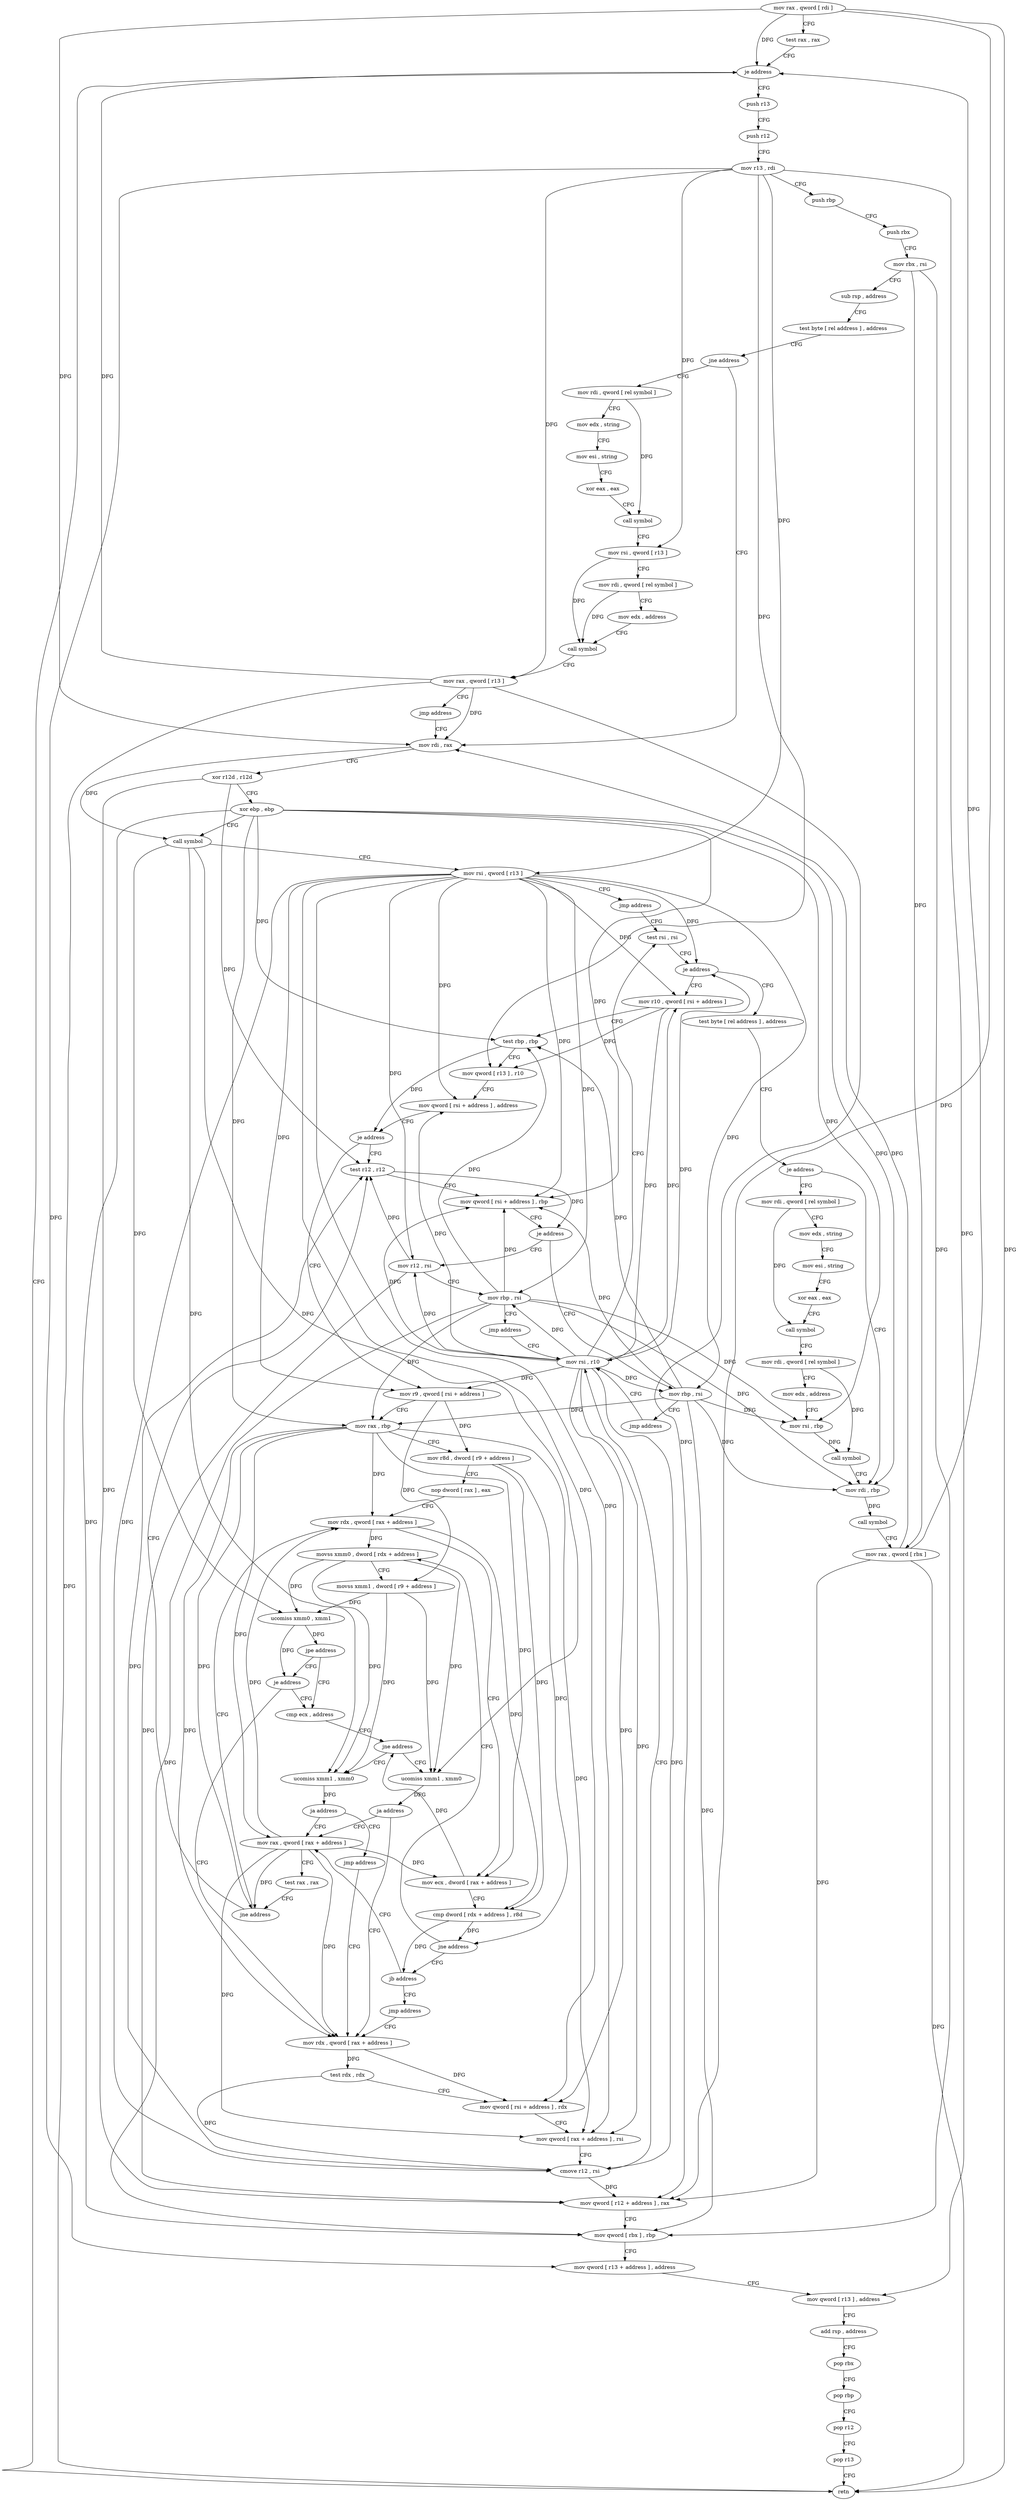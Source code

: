 digraph "func" {
"4225440" [label = "mov rax , qword [ rdi ]" ]
"4225443" [label = "test rax , rax" ]
"4225446" [label = "je address" ]
"4225807" [label = "retn" ]
"4225452" [label = "push r13" ]
"4225454" [label = "push r12" ]
"4225456" [label = "mov r13 , rdi" ]
"4225459" [label = "push rbp" ]
"4225460" [label = "push rbx" ]
"4225461" [label = "mov rbx , rsi" ]
"4225464" [label = "sub rsp , address" ]
"4225468" [label = "test byte [ rel address ] , address" ]
"4225475" [label = "jne address" ]
"4225809" [label = "mov rdi , qword [ rel symbol ]" ]
"4225481" [label = "mov rdi , rax" ]
"4225816" [label = "mov edx , string" ]
"4225821" [label = "mov esi , string" ]
"4225826" [label = "xor eax , eax" ]
"4225828" [label = "call symbol" ]
"4225833" [label = "mov rsi , qword [ r13 ]" ]
"4225837" [label = "mov rdi , qword [ rel symbol ]" ]
"4225844" [label = "mov edx , address" ]
"4225849" [label = "call symbol" ]
"4225854" [label = "mov rax , qword [ r13 ]" ]
"4225858" [label = "jmp address" ]
"4225484" [label = "xor r12d , r12d" ]
"4225487" [label = "xor ebp , ebp" ]
"4225489" [label = "call symbol" ]
"4225494" [label = "mov rsi , qword [ r13 ]" ]
"4225498" [label = "jmp address" ]
"4225535" [label = "test rsi , rsi" ]
"4225538" [label = "je address" ]
"4225706" [label = "test byte [ rel address ] , address" ]
"4225544" [label = "mov r10 , qword [ rsi + address ]" ]
"4225713" [label = "je address" ]
"4225759" [label = "mov rdi , rbp" ]
"4225715" [label = "mov rdi , qword [ rel symbol ]" ]
"4225551" [label = "test rbp , rbp" ]
"4225554" [label = "mov qword [ r13 ] , r10" ]
"4225558" [label = "mov qword [ rsi + address ] , address" ]
"4225569" [label = "je address" ]
"4225652" [label = "test r12 , r12" ]
"4225571" [label = "mov r9 , qword [ rsi + address ]" ]
"4225762" [label = "call symbol" ]
"4225767" [label = "mov rax , qword [ rbx ]" ]
"4225770" [label = "mov qword [ r12 + address ] , rax" ]
"4225778" [label = "mov qword [ rbx ] , rbp" ]
"4225781" [label = "mov qword [ r13 + address ] , address" ]
"4225789" [label = "mov qword [ r13 ] , address" ]
"4225797" [label = "add rsp , address" ]
"4225801" [label = "pop rbx" ]
"4225802" [label = "pop rbp" ]
"4225803" [label = "pop r12" ]
"4225805" [label = "pop r13" ]
"4225722" [label = "mov edx , string" ]
"4225727" [label = "mov esi , string" ]
"4225732" [label = "xor eax , eax" ]
"4225734" [label = "call symbol" ]
"4225739" [label = "mov rdi , qword [ rel symbol ]" ]
"4225746" [label = "mov edx , address" ]
"4225751" [label = "mov rsi , rbp" ]
"4225754" [label = "call symbol" ]
"4225655" [label = "mov qword [ rsi + address ] , rbp" ]
"4225662" [label = "je address" ]
"4225863" [label = "mov r12 , rsi" ]
"4225668" [label = "mov rbp , rsi" ]
"4225578" [label = "mov rax , rbp" ]
"4225581" [label = "mov r8d , dword [ r9 + address ]" ]
"4225585" [label = "nop dword [ rax ] , eax" ]
"4225592" [label = "mov rdx , qword [ rax + address ]" ]
"4225866" [label = "mov rbp , rsi" ]
"4225869" [label = "jmp address" ]
"4225532" [label = "mov rsi , r10" ]
"4225671" [label = "jmp address" ]
"4225680" [label = "jb address" ]
"4225640" [label = "mov rax , qword [ rax + address ]" ]
"4225682" [label = "jmp address" ]
"4225608" [label = "movss xmm0 , dword [ rdx + address ]" ]
"4225613" [label = "movss xmm1 , dword [ r9 + address ]" ]
"4225619" [label = "ucomiss xmm0 , xmm1" ]
"4225622" [label = "jpe address" ]
"4225626" [label = "cmp ecx , address" ]
"4225624" [label = "je address" ]
"4225647" [label = "test rax , rax" ]
"4225650" [label = "jne address" ]
"4225504" [label = "mov rdx , qword [ rax + address ]" ]
"4225629" [label = "jne address" ]
"4225696" [label = "ucomiss xmm1 , xmm0" ]
"4225631" [label = "ucomiss xmm1 , xmm0" ]
"4225599" [label = "mov ecx , dword [ rax + address ]" ]
"4225602" [label = "cmp dword [ rdx + address ] , r8d" ]
"4225606" [label = "jne address" ]
"4225511" [label = "test rdx , rdx" ]
"4225514" [label = "mov qword [ rsi + address ] , rdx" ]
"4225521" [label = "mov qword [ rax + address ] , rsi" ]
"4225528" [label = "cmove r12 , rsi" ]
"4225699" [label = "ja address" ]
"4225701" [label = "jmp address" ]
"4225634" [label = "ja address" ]
"4225440" -> "4225443" [ label = "CFG" ]
"4225440" -> "4225446" [ label = "DFG" ]
"4225440" -> "4225807" [ label = "DFG" ]
"4225440" -> "4225481" [ label = "DFG" ]
"4225440" -> "4225770" [ label = "DFG" ]
"4225443" -> "4225446" [ label = "CFG" ]
"4225446" -> "4225807" [ label = "CFG" ]
"4225446" -> "4225452" [ label = "CFG" ]
"4225452" -> "4225454" [ label = "CFG" ]
"4225454" -> "4225456" [ label = "CFG" ]
"4225456" -> "4225459" [ label = "CFG" ]
"4225456" -> "4225833" [ label = "DFG" ]
"4225456" -> "4225854" [ label = "DFG" ]
"4225456" -> "4225494" [ label = "DFG" ]
"4225456" -> "4225554" [ label = "DFG" ]
"4225456" -> "4225781" [ label = "DFG" ]
"4225456" -> "4225789" [ label = "DFG" ]
"4225459" -> "4225460" [ label = "CFG" ]
"4225460" -> "4225461" [ label = "CFG" ]
"4225461" -> "4225464" [ label = "CFG" ]
"4225461" -> "4225767" [ label = "DFG" ]
"4225461" -> "4225778" [ label = "DFG" ]
"4225464" -> "4225468" [ label = "CFG" ]
"4225468" -> "4225475" [ label = "CFG" ]
"4225475" -> "4225809" [ label = "CFG" ]
"4225475" -> "4225481" [ label = "CFG" ]
"4225809" -> "4225816" [ label = "CFG" ]
"4225809" -> "4225828" [ label = "DFG" ]
"4225481" -> "4225484" [ label = "CFG" ]
"4225481" -> "4225489" [ label = "DFG" ]
"4225816" -> "4225821" [ label = "CFG" ]
"4225821" -> "4225826" [ label = "CFG" ]
"4225826" -> "4225828" [ label = "CFG" ]
"4225828" -> "4225833" [ label = "CFG" ]
"4225833" -> "4225837" [ label = "CFG" ]
"4225833" -> "4225849" [ label = "DFG" ]
"4225837" -> "4225844" [ label = "CFG" ]
"4225837" -> "4225849" [ label = "DFG" ]
"4225844" -> "4225849" [ label = "CFG" ]
"4225849" -> "4225854" [ label = "CFG" ]
"4225854" -> "4225858" [ label = "CFG" ]
"4225854" -> "4225446" [ label = "DFG" ]
"4225854" -> "4225807" [ label = "DFG" ]
"4225854" -> "4225481" [ label = "DFG" ]
"4225854" -> "4225770" [ label = "DFG" ]
"4225858" -> "4225481" [ label = "CFG" ]
"4225484" -> "4225487" [ label = "CFG" ]
"4225484" -> "4225770" [ label = "DFG" ]
"4225484" -> "4225652" [ label = "DFG" ]
"4225487" -> "4225489" [ label = "CFG" ]
"4225487" -> "4225551" [ label = "DFG" ]
"4225487" -> "4225759" [ label = "DFG" ]
"4225487" -> "4225778" [ label = "DFG" ]
"4225487" -> "4225751" [ label = "DFG" ]
"4225487" -> "4225655" [ label = "DFG" ]
"4225487" -> "4225578" [ label = "DFG" ]
"4225489" -> "4225494" [ label = "CFG" ]
"4225489" -> "4225619" [ label = "DFG" ]
"4225489" -> "4225696" [ label = "DFG" ]
"4225489" -> "4225631" [ label = "DFG" ]
"4225494" -> "4225498" [ label = "CFG" ]
"4225494" -> "4225538" [ label = "DFG" ]
"4225494" -> "4225544" [ label = "DFG" ]
"4225494" -> "4225558" [ label = "DFG" ]
"4225494" -> "4225655" [ label = "DFG" ]
"4225494" -> "4225571" [ label = "DFG" ]
"4225494" -> "4225863" [ label = "DFG" ]
"4225494" -> "4225866" [ label = "DFG" ]
"4225494" -> "4225668" [ label = "DFG" ]
"4225494" -> "4225514" [ label = "DFG" ]
"4225494" -> "4225521" [ label = "DFG" ]
"4225494" -> "4225528" [ label = "DFG" ]
"4225498" -> "4225535" [ label = "CFG" ]
"4225535" -> "4225538" [ label = "CFG" ]
"4225538" -> "4225706" [ label = "CFG" ]
"4225538" -> "4225544" [ label = "CFG" ]
"4225706" -> "4225713" [ label = "CFG" ]
"4225544" -> "4225551" [ label = "CFG" ]
"4225544" -> "4225554" [ label = "DFG" ]
"4225544" -> "4225532" [ label = "DFG" ]
"4225713" -> "4225759" [ label = "CFG" ]
"4225713" -> "4225715" [ label = "CFG" ]
"4225759" -> "4225762" [ label = "DFG" ]
"4225715" -> "4225722" [ label = "CFG" ]
"4225715" -> "4225734" [ label = "DFG" ]
"4225551" -> "4225554" [ label = "CFG" ]
"4225551" -> "4225569" [ label = "DFG" ]
"4225554" -> "4225558" [ label = "CFG" ]
"4225558" -> "4225569" [ label = "CFG" ]
"4225569" -> "4225652" [ label = "CFG" ]
"4225569" -> "4225571" [ label = "CFG" ]
"4225652" -> "4225655" [ label = "CFG" ]
"4225652" -> "4225662" [ label = "DFG" ]
"4225571" -> "4225578" [ label = "CFG" ]
"4225571" -> "4225581" [ label = "DFG" ]
"4225571" -> "4225613" [ label = "DFG" ]
"4225762" -> "4225767" [ label = "CFG" ]
"4225767" -> "4225770" [ label = "DFG" ]
"4225767" -> "4225446" [ label = "DFG" ]
"4225767" -> "4225481" [ label = "DFG" ]
"4225767" -> "4225807" [ label = "DFG" ]
"4225770" -> "4225778" [ label = "CFG" ]
"4225778" -> "4225781" [ label = "CFG" ]
"4225781" -> "4225789" [ label = "CFG" ]
"4225789" -> "4225797" [ label = "CFG" ]
"4225797" -> "4225801" [ label = "CFG" ]
"4225801" -> "4225802" [ label = "CFG" ]
"4225802" -> "4225803" [ label = "CFG" ]
"4225803" -> "4225805" [ label = "CFG" ]
"4225805" -> "4225807" [ label = "CFG" ]
"4225722" -> "4225727" [ label = "CFG" ]
"4225727" -> "4225732" [ label = "CFG" ]
"4225732" -> "4225734" [ label = "CFG" ]
"4225734" -> "4225739" [ label = "CFG" ]
"4225739" -> "4225746" [ label = "CFG" ]
"4225739" -> "4225754" [ label = "DFG" ]
"4225746" -> "4225751" [ label = "CFG" ]
"4225751" -> "4225754" [ label = "DFG" ]
"4225754" -> "4225759" [ label = "CFG" ]
"4225655" -> "4225662" [ label = "CFG" ]
"4225662" -> "4225863" [ label = "CFG" ]
"4225662" -> "4225668" [ label = "CFG" ]
"4225863" -> "4225866" [ label = "CFG" ]
"4225863" -> "4225652" [ label = "DFG" ]
"4225863" -> "4225770" [ label = "DFG" ]
"4225668" -> "4225671" [ label = "CFG" ]
"4225668" -> "4225551" [ label = "DFG" ]
"4225668" -> "4225759" [ label = "DFG" ]
"4225668" -> "4225778" [ label = "DFG" ]
"4225668" -> "4225751" [ label = "DFG" ]
"4225668" -> "4225655" [ label = "DFG" ]
"4225668" -> "4225578" [ label = "DFG" ]
"4225578" -> "4225581" [ label = "CFG" ]
"4225578" -> "4225592" [ label = "DFG" ]
"4225578" -> "4225599" [ label = "DFG" ]
"4225578" -> "4225640" [ label = "DFG" ]
"4225578" -> "4225650" [ label = "DFG" ]
"4225578" -> "4225504" [ label = "DFG" ]
"4225578" -> "4225521" [ label = "DFG" ]
"4225581" -> "4225585" [ label = "CFG" ]
"4225581" -> "4225602" [ label = "DFG" ]
"4225581" -> "4225606" [ label = "DFG" ]
"4225585" -> "4225592" [ label = "CFG" ]
"4225592" -> "4225599" [ label = "CFG" ]
"4225592" -> "4225602" [ label = "DFG" ]
"4225592" -> "4225608" [ label = "DFG" ]
"4225866" -> "4225869" [ label = "CFG" ]
"4225866" -> "4225551" [ label = "DFG" ]
"4225866" -> "4225759" [ label = "DFG" ]
"4225866" -> "4225778" [ label = "DFG" ]
"4225866" -> "4225751" [ label = "DFG" ]
"4225866" -> "4225655" [ label = "DFG" ]
"4225866" -> "4225578" [ label = "DFG" ]
"4225869" -> "4225532" [ label = "CFG" ]
"4225532" -> "4225535" [ label = "CFG" ]
"4225532" -> "4225538" [ label = "DFG" ]
"4225532" -> "4225544" [ label = "DFG" ]
"4225532" -> "4225558" [ label = "DFG" ]
"4225532" -> "4225571" [ label = "DFG" ]
"4225532" -> "4225863" [ label = "DFG" ]
"4225532" -> "4225866" [ label = "DFG" ]
"4225532" -> "4225668" [ label = "DFG" ]
"4225532" -> "4225655" [ label = "DFG" ]
"4225532" -> "4225514" [ label = "DFG" ]
"4225532" -> "4225521" [ label = "DFG" ]
"4225532" -> "4225528" [ label = "DFG" ]
"4225671" -> "4225532" [ label = "CFG" ]
"4225680" -> "4225640" [ label = "CFG" ]
"4225680" -> "4225682" [ label = "CFG" ]
"4225640" -> "4225647" [ label = "CFG" ]
"4225640" -> "4225592" [ label = "DFG" ]
"4225640" -> "4225599" [ label = "DFG" ]
"4225640" -> "4225650" [ label = "DFG" ]
"4225640" -> "4225504" [ label = "DFG" ]
"4225640" -> "4225521" [ label = "DFG" ]
"4225682" -> "4225504" [ label = "CFG" ]
"4225608" -> "4225613" [ label = "CFG" ]
"4225608" -> "4225619" [ label = "DFG" ]
"4225608" -> "4225696" [ label = "DFG" ]
"4225608" -> "4225631" [ label = "DFG" ]
"4225613" -> "4225619" [ label = "DFG" ]
"4225613" -> "4225696" [ label = "DFG" ]
"4225613" -> "4225631" [ label = "DFG" ]
"4225619" -> "4225622" [ label = "DFG" ]
"4225619" -> "4225624" [ label = "DFG" ]
"4225622" -> "4225626" [ label = "CFG" ]
"4225622" -> "4225624" [ label = "CFG" ]
"4225626" -> "4225629" [ label = "CFG" ]
"4225624" -> "4225504" [ label = "CFG" ]
"4225624" -> "4225626" [ label = "CFG" ]
"4225647" -> "4225650" [ label = "CFG" ]
"4225650" -> "4225592" [ label = "CFG" ]
"4225650" -> "4225652" [ label = "CFG" ]
"4225504" -> "4225511" [ label = "DFG" ]
"4225504" -> "4225514" [ label = "DFG" ]
"4225629" -> "4225696" [ label = "CFG" ]
"4225629" -> "4225631" [ label = "CFG" ]
"4225696" -> "4225699" [ label = "DFG" ]
"4225631" -> "4225634" [ label = "DFG" ]
"4225599" -> "4225602" [ label = "CFG" ]
"4225599" -> "4225629" [ label = "DFG" ]
"4225602" -> "4225606" [ label = "DFG" ]
"4225602" -> "4225680" [ label = "DFG" ]
"4225606" -> "4225680" [ label = "CFG" ]
"4225606" -> "4225608" [ label = "CFG" ]
"4225511" -> "4225514" [ label = "CFG" ]
"4225511" -> "4225528" [ label = "DFG" ]
"4225514" -> "4225521" [ label = "CFG" ]
"4225521" -> "4225528" [ label = "CFG" ]
"4225528" -> "4225532" [ label = "CFG" ]
"4225528" -> "4225652" [ label = "DFG" ]
"4225528" -> "4225770" [ label = "DFG" ]
"4225699" -> "4225640" [ label = "CFG" ]
"4225699" -> "4225701" [ label = "CFG" ]
"4225701" -> "4225504" [ label = "CFG" ]
"4225634" -> "4225504" [ label = "CFG" ]
"4225634" -> "4225640" [ label = "CFG" ]
}
